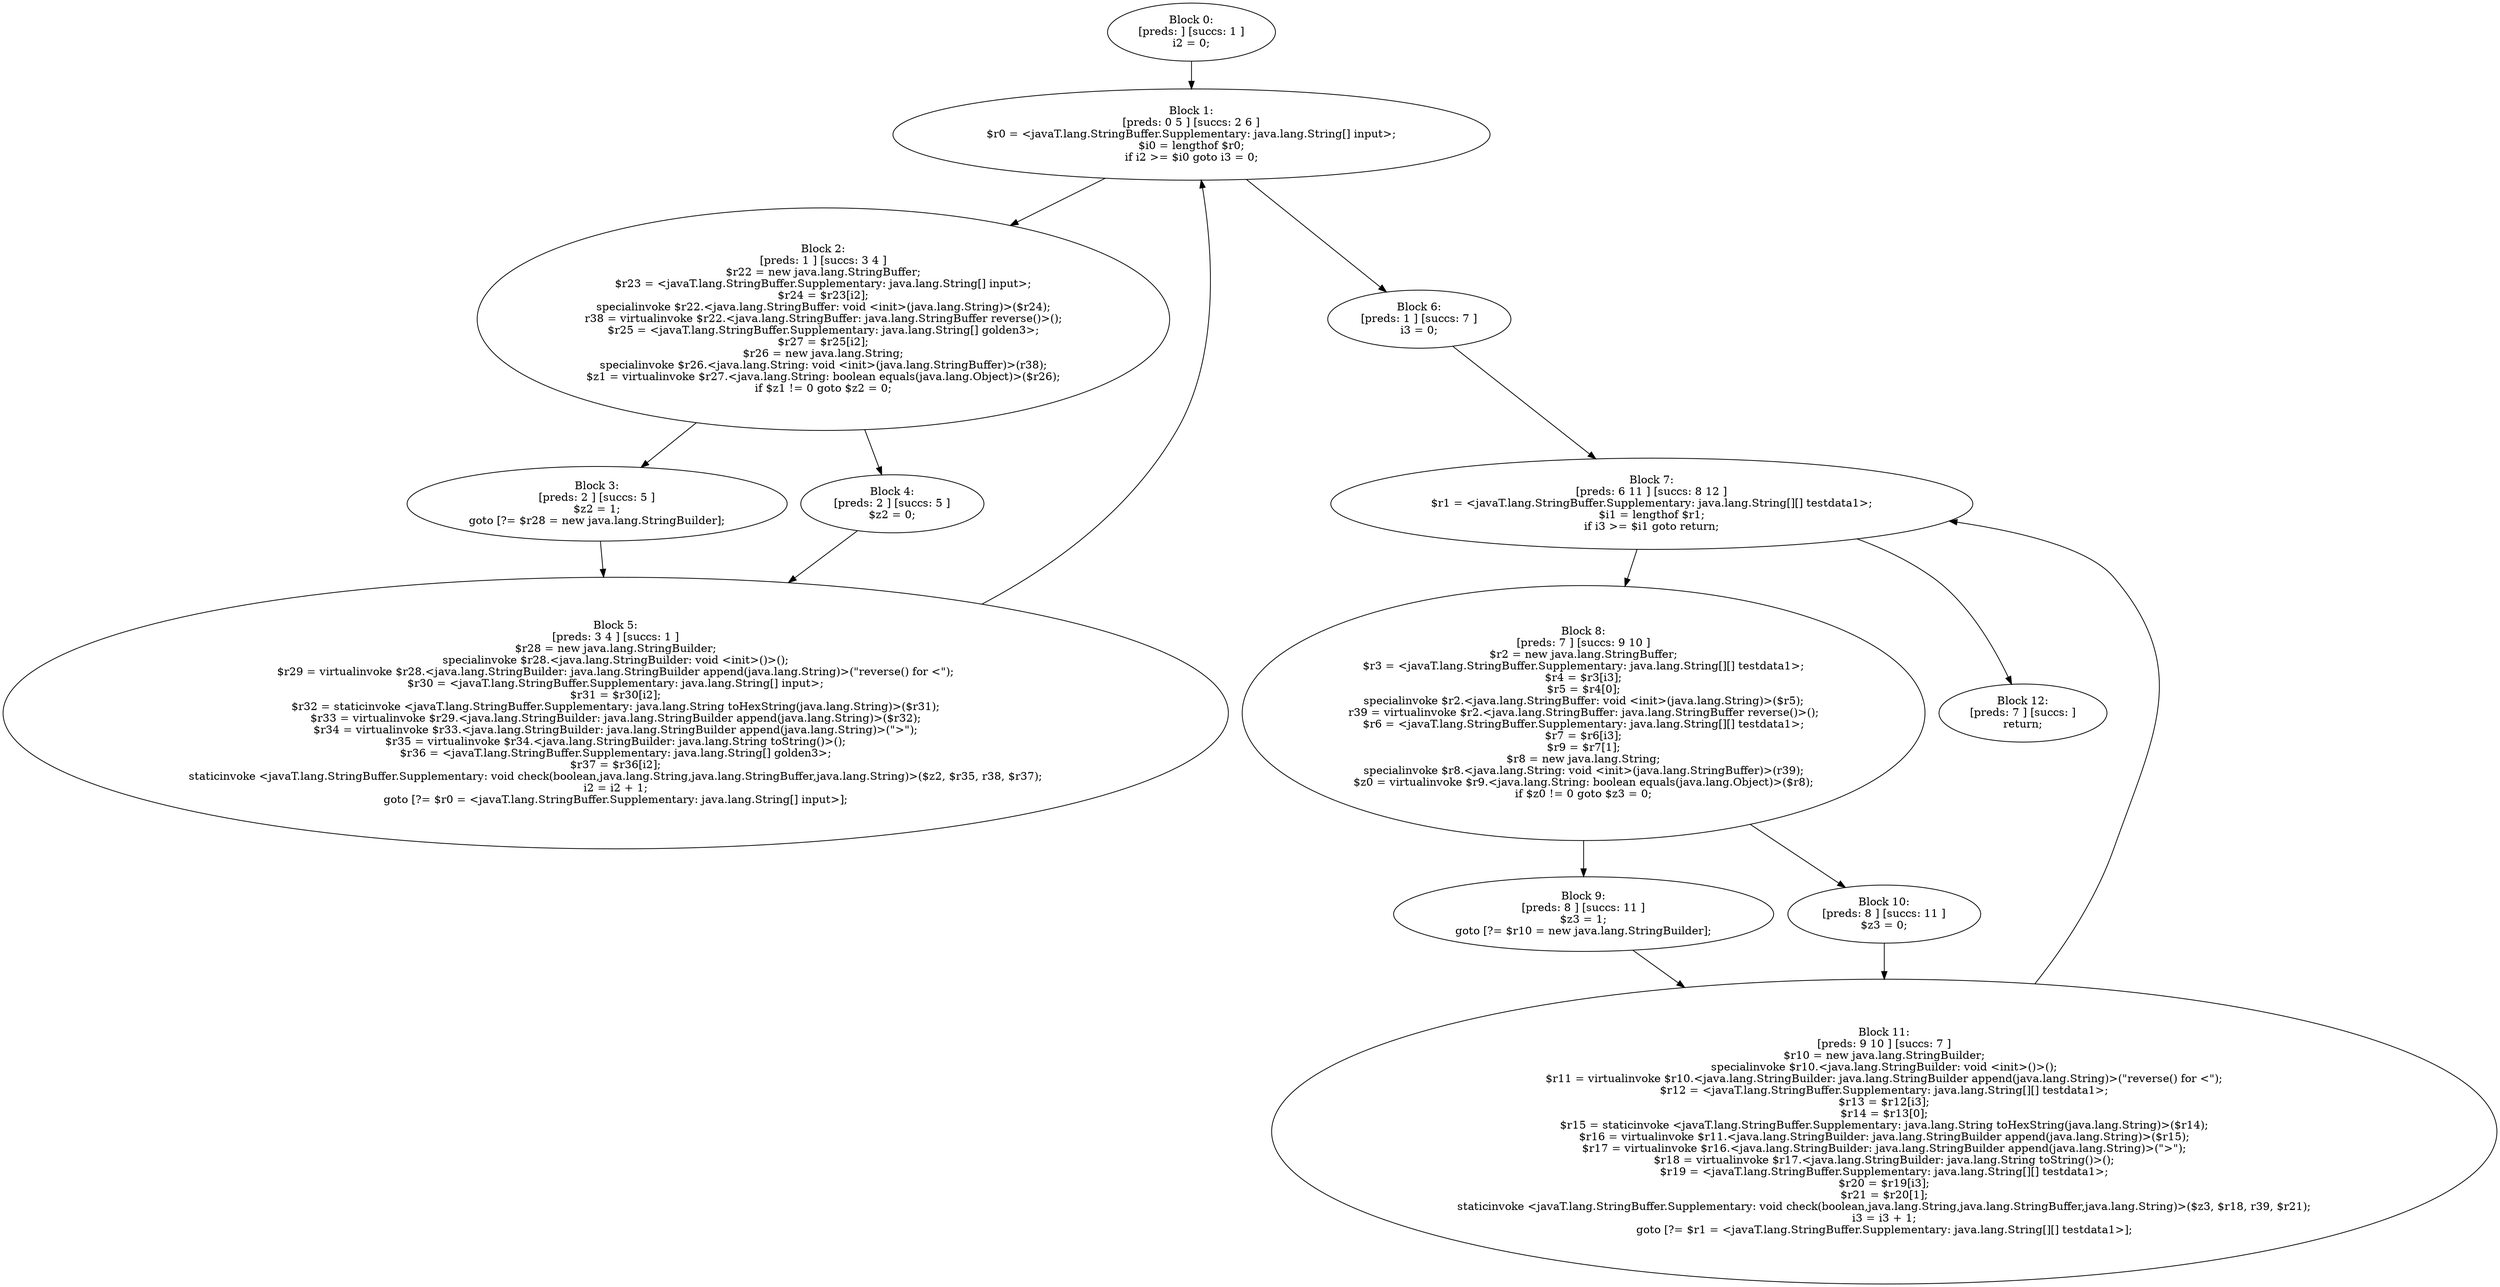 digraph "unitGraph" {
    "Block 0:
[preds: ] [succs: 1 ]
i2 = 0;
"
    "Block 1:
[preds: 0 5 ] [succs: 2 6 ]
$r0 = <javaT.lang.StringBuffer.Supplementary: java.lang.String[] input>;
$i0 = lengthof $r0;
if i2 >= $i0 goto i3 = 0;
"
    "Block 2:
[preds: 1 ] [succs: 3 4 ]
$r22 = new java.lang.StringBuffer;
$r23 = <javaT.lang.StringBuffer.Supplementary: java.lang.String[] input>;
$r24 = $r23[i2];
specialinvoke $r22.<java.lang.StringBuffer: void <init>(java.lang.String)>($r24);
r38 = virtualinvoke $r22.<java.lang.StringBuffer: java.lang.StringBuffer reverse()>();
$r25 = <javaT.lang.StringBuffer.Supplementary: java.lang.String[] golden3>;
$r27 = $r25[i2];
$r26 = new java.lang.String;
specialinvoke $r26.<java.lang.String: void <init>(java.lang.StringBuffer)>(r38);
$z1 = virtualinvoke $r27.<java.lang.String: boolean equals(java.lang.Object)>($r26);
if $z1 != 0 goto $z2 = 0;
"
    "Block 3:
[preds: 2 ] [succs: 5 ]
$z2 = 1;
goto [?= $r28 = new java.lang.StringBuilder];
"
    "Block 4:
[preds: 2 ] [succs: 5 ]
$z2 = 0;
"
    "Block 5:
[preds: 3 4 ] [succs: 1 ]
$r28 = new java.lang.StringBuilder;
specialinvoke $r28.<java.lang.StringBuilder: void <init>()>();
$r29 = virtualinvoke $r28.<java.lang.StringBuilder: java.lang.StringBuilder append(java.lang.String)>(\"reverse() for <\");
$r30 = <javaT.lang.StringBuffer.Supplementary: java.lang.String[] input>;
$r31 = $r30[i2];
$r32 = staticinvoke <javaT.lang.StringBuffer.Supplementary: java.lang.String toHexString(java.lang.String)>($r31);
$r33 = virtualinvoke $r29.<java.lang.StringBuilder: java.lang.StringBuilder append(java.lang.String)>($r32);
$r34 = virtualinvoke $r33.<java.lang.StringBuilder: java.lang.StringBuilder append(java.lang.String)>(\">\");
$r35 = virtualinvoke $r34.<java.lang.StringBuilder: java.lang.String toString()>();
$r36 = <javaT.lang.StringBuffer.Supplementary: java.lang.String[] golden3>;
$r37 = $r36[i2];
staticinvoke <javaT.lang.StringBuffer.Supplementary: void check(boolean,java.lang.String,java.lang.StringBuffer,java.lang.String)>($z2, $r35, r38, $r37);
i2 = i2 + 1;
goto [?= $r0 = <javaT.lang.StringBuffer.Supplementary: java.lang.String[] input>];
"
    "Block 6:
[preds: 1 ] [succs: 7 ]
i3 = 0;
"
    "Block 7:
[preds: 6 11 ] [succs: 8 12 ]
$r1 = <javaT.lang.StringBuffer.Supplementary: java.lang.String[][] testdata1>;
$i1 = lengthof $r1;
if i3 >= $i1 goto return;
"
    "Block 8:
[preds: 7 ] [succs: 9 10 ]
$r2 = new java.lang.StringBuffer;
$r3 = <javaT.lang.StringBuffer.Supplementary: java.lang.String[][] testdata1>;
$r4 = $r3[i3];
$r5 = $r4[0];
specialinvoke $r2.<java.lang.StringBuffer: void <init>(java.lang.String)>($r5);
r39 = virtualinvoke $r2.<java.lang.StringBuffer: java.lang.StringBuffer reverse()>();
$r6 = <javaT.lang.StringBuffer.Supplementary: java.lang.String[][] testdata1>;
$r7 = $r6[i3];
$r9 = $r7[1];
$r8 = new java.lang.String;
specialinvoke $r8.<java.lang.String: void <init>(java.lang.StringBuffer)>(r39);
$z0 = virtualinvoke $r9.<java.lang.String: boolean equals(java.lang.Object)>($r8);
if $z0 != 0 goto $z3 = 0;
"
    "Block 9:
[preds: 8 ] [succs: 11 ]
$z3 = 1;
goto [?= $r10 = new java.lang.StringBuilder];
"
    "Block 10:
[preds: 8 ] [succs: 11 ]
$z3 = 0;
"
    "Block 11:
[preds: 9 10 ] [succs: 7 ]
$r10 = new java.lang.StringBuilder;
specialinvoke $r10.<java.lang.StringBuilder: void <init>()>();
$r11 = virtualinvoke $r10.<java.lang.StringBuilder: java.lang.StringBuilder append(java.lang.String)>(\"reverse() for <\");
$r12 = <javaT.lang.StringBuffer.Supplementary: java.lang.String[][] testdata1>;
$r13 = $r12[i3];
$r14 = $r13[0];
$r15 = staticinvoke <javaT.lang.StringBuffer.Supplementary: java.lang.String toHexString(java.lang.String)>($r14);
$r16 = virtualinvoke $r11.<java.lang.StringBuilder: java.lang.StringBuilder append(java.lang.String)>($r15);
$r17 = virtualinvoke $r16.<java.lang.StringBuilder: java.lang.StringBuilder append(java.lang.String)>(\">\");
$r18 = virtualinvoke $r17.<java.lang.StringBuilder: java.lang.String toString()>();
$r19 = <javaT.lang.StringBuffer.Supplementary: java.lang.String[][] testdata1>;
$r20 = $r19[i3];
$r21 = $r20[1];
staticinvoke <javaT.lang.StringBuffer.Supplementary: void check(boolean,java.lang.String,java.lang.StringBuffer,java.lang.String)>($z3, $r18, r39, $r21);
i3 = i3 + 1;
goto [?= $r1 = <javaT.lang.StringBuffer.Supplementary: java.lang.String[][] testdata1>];
"
    "Block 12:
[preds: 7 ] [succs: ]
return;
"
    "Block 0:
[preds: ] [succs: 1 ]
i2 = 0;
"->"Block 1:
[preds: 0 5 ] [succs: 2 6 ]
$r0 = <javaT.lang.StringBuffer.Supplementary: java.lang.String[] input>;
$i0 = lengthof $r0;
if i2 >= $i0 goto i3 = 0;
";
    "Block 1:
[preds: 0 5 ] [succs: 2 6 ]
$r0 = <javaT.lang.StringBuffer.Supplementary: java.lang.String[] input>;
$i0 = lengthof $r0;
if i2 >= $i0 goto i3 = 0;
"->"Block 2:
[preds: 1 ] [succs: 3 4 ]
$r22 = new java.lang.StringBuffer;
$r23 = <javaT.lang.StringBuffer.Supplementary: java.lang.String[] input>;
$r24 = $r23[i2];
specialinvoke $r22.<java.lang.StringBuffer: void <init>(java.lang.String)>($r24);
r38 = virtualinvoke $r22.<java.lang.StringBuffer: java.lang.StringBuffer reverse()>();
$r25 = <javaT.lang.StringBuffer.Supplementary: java.lang.String[] golden3>;
$r27 = $r25[i2];
$r26 = new java.lang.String;
specialinvoke $r26.<java.lang.String: void <init>(java.lang.StringBuffer)>(r38);
$z1 = virtualinvoke $r27.<java.lang.String: boolean equals(java.lang.Object)>($r26);
if $z1 != 0 goto $z2 = 0;
";
    "Block 1:
[preds: 0 5 ] [succs: 2 6 ]
$r0 = <javaT.lang.StringBuffer.Supplementary: java.lang.String[] input>;
$i0 = lengthof $r0;
if i2 >= $i0 goto i3 = 0;
"->"Block 6:
[preds: 1 ] [succs: 7 ]
i3 = 0;
";
    "Block 2:
[preds: 1 ] [succs: 3 4 ]
$r22 = new java.lang.StringBuffer;
$r23 = <javaT.lang.StringBuffer.Supplementary: java.lang.String[] input>;
$r24 = $r23[i2];
specialinvoke $r22.<java.lang.StringBuffer: void <init>(java.lang.String)>($r24);
r38 = virtualinvoke $r22.<java.lang.StringBuffer: java.lang.StringBuffer reverse()>();
$r25 = <javaT.lang.StringBuffer.Supplementary: java.lang.String[] golden3>;
$r27 = $r25[i2];
$r26 = new java.lang.String;
specialinvoke $r26.<java.lang.String: void <init>(java.lang.StringBuffer)>(r38);
$z1 = virtualinvoke $r27.<java.lang.String: boolean equals(java.lang.Object)>($r26);
if $z1 != 0 goto $z2 = 0;
"->"Block 3:
[preds: 2 ] [succs: 5 ]
$z2 = 1;
goto [?= $r28 = new java.lang.StringBuilder];
";
    "Block 2:
[preds: 1 ] [succs: 3 4 ]
$r22 = new java.lang.StringBuffer;
$r23 = <javaT.lang.StringBuffer.Supplementary: java.lang.String[] input>;
$r24 = $r23[i2];
specialinvoke $r22.<java.lang.StringBuffer: void <init>(java.lang.String)>($r24);
r38 = virtualinvoke $r22.<java.lang.StringBuffer: java.lang.StringBuffer reverse()>();
$r25 = <javaT.lang.StringBuffer.Supplementary: java.lang.String[] golden3>;
$r27 = $r25[i2];
$r26 = new java.lang.String;
specialinvoke $r26.<java.lang.String: void <init>(java.lang.StringBuffer)>(r38);
$z1 = virtualinvoke $r27.<java.lang.String: boolean equals(java.lang.Object)>($r26);
if $z1 != 0 goto $z2 = 0;
"->"Block 4:
[preds: 2 ] [succs: 5 ]
$z2 = 0;
";
    "Block 3:
[preds: 2 ] [succs: 5 ]
$z2 = 1;
goto [?= $r28 = new java.lang.StringBuilder];
"->"Block 5:
[preds: 3 4 ] [succs: 1 ]
$r28 = new java.lang.StringBuilder;
specialinvoke $r28.<java.lang.StringBuilder: void <init>()>();
$r29 = virtualinvoke $r28.<java.lang.StringBuilder: java.lang.StringBuilder append(java.lang.String)>(\"reverse() for <\");
$r30 = <javaT.lang.StringBuffer.Supplementary: java.lang.String[] input>;
$r31 = $r30[i2];
$r32 = staticinvoke <javaT.lang.StringBuffer.Supplementary: java.lang.String toHexString(java.lang.String)>($r31);
$r33 = virtualinvoke $r29.<java.lang.StringBuilder: java.lang.StringBuilder append(java.lang.String)>($r32);
$r34 = virtualinvoke $r33.<java.lang.StringBuilder: java.lang.StringBuilder append(java.lang.String)>(\">\");
$r35 = virtualinvoke $r34.<java.lang.StringBuilder: java.lang.String toString()>();
$r36 = <javaT.lang.StringBuffer.Supplementary: java.lang.String[] golden3>;
$r37 = $r36[i2];
staticinvoke <javaT.lang.StringBuffer.Supplementary: void check(boolean,java.lang.String,java.lang.StringBuffer,java.lang.String)>($z2, $r35, r38, $r37);
i2 = i2 + 1;
goto [?= $r0 = <javaT.lang.StringBuffer.Supplementary: java.lang.String[] input>];
";
    "Block 4:
[preds: 2 ] [succs: 5 ]
$z2 = 0;
"->"Block 5:
[preds: 3 4 ] [succs: 1 ]
$r28 = new java.lang.StringBuilder;
specialinvoke $r28.<java.lang.StringBuilder: void <init>()>();
$r29 = virtualinvoke $r28.<java.lang.StringBuilder: java.lang.StringBuilder append(java.lang.String)>(\"reverse() for <\");
$r30 = <javaT.lang.StringBuffer.Supplementary: java.lang.String[] input>;
$r31 = $r30[i2];
$r32 = staticinvoke <javaT.lang.StringBuffer.Supplementary: java.lang.String toHexString(java.lang.String)>($r31);
$r33 = virtualinvoke $r29.<java.lang.StringBuilder: java.lang.StringBuilder append(java.lang.String)>($r32);
$r34 = virtualinvoke $r33.<java.lang.StringBuilder: java.lang.StringBuilder append(java.lang.String)>(\">\");
$r35 = virtualinvoke $r34.<java.lang.StringBuilder: java.lang.String toString()>();
$r36 = <javaT.lang.StringBuffer.Supplementary: java.lang.String[] golden3>;
$r37 = $r36[i2];
staticinvoke <javaT.lang.StringBuffer.Supplementary: void check(boolean,java.lang.String,java.lang.StringBuffer,java.lang.String)>($z2, $r35, r38, $r37);
i2 = i2 + 1;
goto [?= $r0 = <javaT.lang.StringBuffer.Supplementary: java.lang.String[] input>];
";
    "Block 5:
[preds: 3 4 ] [succs: 1 ]
$r28 = new java.lang.StringBuilder;
specialinvoke $r28.<java.lang.StringBuilder: void <init>()>();
$r29 = virtualinvoke $r28.<java.lang.StringBuilder: java.lang.StringBuilder append(java.lang.String)>(\"reverse() for <\");
$r30 = <javaT.lang.StringBuffer.Supplementary: java.lang.String[] input>;
$r31 = $r30[i2];
$r32 = staticinvoke <javaT.lang.StringBuffer.Supplementary: java.lang.String toHexString(java.lang.String)>($r31);
$r33 = virtualinvoke $r29.<java.lang.StringBuilder: java.lang.StringBuilder append(java.lang.String)>($r32);
$r34 = virtualinvoke $r33.<java.lang.StringBuilder: java.lang.StringBuilder append(java.lang.String)>(\">\");
$r35 = virtualinvoke $r34.<java.lang.StringBuilder: java.lang.String toString()>();
$r36 = <javaT.lang.StringBuffer.Supplementary: java.lang.String[] golden3>;
$r37 = $r36[i2];
staticinvoke <javaT.lang.StringBuffer.Supplementary: void check(boolean,java.lang.String,java.lang.StringBuffer,java.lang.String)>($z2, $r35, r38, $r37);
i2 = i2 + 1;
goto [?= $r0 = <javaT.lang.StringBuffer.Supplementary: java.lang.String[] input>];
"->"Block 1:
[preds: 0 5 ] [succs: 2 6 ]
$r0 = <javaT.lang.StringBuffer.Supplementary: java.lang.String[] input>;
$i0 = lengthof $r0;
if i2 >= $i0 goto i3 = 0;
";
    "Block 6:
[preds: 1 ] [succs: 7 ]
i3 = 0;
"->"Block 7:
[preds: 6 11 ] [succs: 8 12 ]
$r1 = <javaT.lang.StringBuffer.Supplementary: java.lang.String[][] testdata1>;
$i1 = lengthof $r1;
if i3 >= $i1 goto return;
";
    "Block 7:
[preds: 6 11 ] [succs: 8 12 ]
$r1 = <javaT.lang.StringBuffer.Supplementary: java.lang.String[][] testdata1>;
$i1 = lengthof $r1;
if i3 >= $i1 goto return;
"->"Block 8:
[preds: 7 ] [succs: 9 10 ]
$r2 = new java.lang.StringBuffer;
$r3 = <javaT.lang.StringBuffer.Supplementary: java.lang.String[][] testdata1>;
$r4 = $r3[i3];
$r5 = $r4[0];
specialinvoke $r2.<java.lang.StringBuffer: void <init>(java.lang.String)>($r5);
r39 = virtualinvoke $r2.<java.lang.StringBuffer: java.lang.StringBuffer reverse()>();
$r6 = <javaT.lang.StringBuffer.Supplementary: java.lang.String[][] testdata1>;
$r7 = $r6[i3];
$r9 = $r7[1];
$r8 = new java.lang.String;
specialinvoke $r8.<java.lang.String: void <init>(java.lang.StringBuffer)>(r39);
$z0 = virtualinvoke $r9.<java.lang.String: boolean equals(java.lang.Object)>($r8);
if $z0 != 0 goto $z3 = 0;
";
    "Block 7:
[preds: 6 11 ] [succs: 8 12 ]
$r1 = <javaT.lang.StringBuffer.Supplementary: java.lang.String[][] testdata1>;
$i1 = lengthof $r1;
if i3 >= $i1 goto return;
"->"Block 12:
[preds: 7 ] [succs: ]
return;
";
    "Block 8:
[preds: 7 ] [succs: 9 10 ]
$r2 = new java.lang.StringBuffer;
$r3 = <javaT.lang.StringBuffer.Supplementary: java.lang.String[][] testdata1>;
$r4 = $r3[i3];
$r5 = $r4[0];
specialinvoke $r2.<java.lang.StringBuffer: void <init>(java.lang.String)>($r5);
r39 = virtualinvoke $r2.<java.lang.StringBuffer: java.lang.StringBuffer reverse()>();
$r6 = <javaT.lang.StringBuffer.Supplementary: java.lang.String[][] testdata1>;
$r7 = $r6[i3];
$r9 = $r7[1];
$r8 = new java.lang.String;
specialinvoke $r8.<java.lang.String: void <init>(java.lang.StringBuffer)>(r39);
$z0 = virtualinvoke $r9.<java.lang.String: boolean equals(java.lang.Object)>($r8);
if $z0 != 0 goto $z3 = 0;
"->"Block 9:
[preds: 8 ] [succs: 11 ]
$z3 = 1;
goto [?= $r10 = new java.lang.StringBuilder];
";
    "Block 8:
[preds: 7 ] [succs: 9 10 ]
$r2 = new java.lang.StringBuffer;
$r3 = <javaT.lang.StringBuffer.Supplementary: java.lang.String[][] testdata1>;
$r4 = $r3[i3];
$r5 = $r4[0];
specialinvoke $r2.<java.lang.StringBuffer: void <init>(java.lang.String)>($r5);
r39 = virtualinvoke $r2.<java.lang.StringBuffer: java.lang.StringBuffer reverse()>();
$r6 = <javaT.lang.StringBuffer.Supplementary: java.lang.String[][] testdata1>;
$r7 = $r6[i3];
$r9 = $r7[1];
$r8 = new java.lang.String;
specialinvoke $r8.<java.lang.String: void <init>(java.lang.StringBuffer)>(r39);
$z0 = virtualinvoke $r9.<java.lang.String: boolean equals(java.lang.Object)>($r8);
if $z0 != 0 goto $z3 = 0;
"->"Block 10:
[preds: 8 ] [succs: 11 ]
$z3 = 0;
";
    "Block 9:
[preds: 8 ] [succs: 11 ]
$z3 = 1;
goto [?= $r10 = new java.lang.StringBuilder];
"->"Block 11:
[preds: 9 10 ] [succs: 7 ]
$r10 = new java.lang.StringBuilder;
specialinvoke $r10.<java.lang.StringBuilder: void <init>()>();
$r11 = virtualinvoke $r10.<java.lang.StringBuilder: java.lang.StringBuilder append(java.lang.String)>(\"reverse() for <\");
$r12 = <javaT.lang.StringBuffer.Supplementary: java.lang.String[][] testdata1>;
$r13 = $r12[i3];
$r14 = $r13[0];
$r15 = staticinvoke <javaT.lang.StringBuffer.Supplementary: java.lang.String toHexString(java.lang.String)>($r14);
$r16 = virtualinvoke $r11.<java.lang.StringBuilder: java.lang.StringBuilder append(java.lang.String)>($r15);
$r17 = virtualinvoke $r16.<java.lang.StringBuilder: java.lang.StringBuilder append(java.lang.String)>(\">\");
$r18 = virtualinvoke $r17.<java.lang.StringBuilder: java.lang.String toString()>();
$r19 = <javaT.lang.StringBuffer.Supplementary: java.lang.String[][] testdata1>;
$r20 = $r19[i3];
$r21 = $r20[1];
staticinvoke <javaT.lang.StringBuffer.Supplementary: void check(boolean,java.lang.String,java.lang.StringBuffer,java.lang.String)>($z3, $r18, r39, $r21);
i3 = i3 + 1;
goto [?= $r1 = <javaT.lang.StringBuffer.Supplementary: java.lang.String[][] testdata1>];
";
    "Block 10:
[preds: 8 ] [succs: 11 ]
$z3 = 0;
"->"Block 11:
[preds: 9 10 ] [succs: 7 ]
$r10 = new java.lang.StringBuilder;
specialinvoke $r10.<java.lang.StringBuilder: void <init>()>();
$r11 = virtualinvoke $r10.<java.lang.StringBuilder: java.lang.StringBuilder append(java.lang.String)>(\"reverse() for <\");
$r12 = <javaT.lang.StringBuffer.Supplementary: java.lang.String[][] testdata1>;
$r13 = $r12[i3];
$r14 = $r13[0];
$r15 = staticinvoke <javaT.lang.StringBuffer.Supplementary: java.lang.String toHexString(java.lang.String)>($r14);
$r16 = virtualinvoke $r11.<java.lang.StringBuilder: java.lang.StringBuilder append(java.lang.String)>($r15);
$r17 = virtualinvoke $r16.<java.lang.StringBuilder: java.lang.StringBuilder append(java.lang.String)>(\">\");
$r18 = virtualinvoke $r17.<java.lang.StringBuilder: java.lang.String toString()>();
$r19 = <javaT.lang.StringBuffer.Supplementary: java.lang.String[][] testdata1>;
$r20 = $r19[i3];
$r21 = $r20[1];
staticinvoke <javaT.lang.StringBuffer.Supplementary: void check(boolean,java.lang.String,java.lang.StringBuffer,java.lang.String)>($z3, $r18, r39, $r21);
i3 = i3 + 1;
goto [?= $r1 = <javaT.lang.StringBuffer.Supplementary: java.lang.String[][] testdata1>];
";
    "Block 11:
[preds: 9 10 ] [succs: 7 ]
$r10 = new java.lang.StringBuilder;
specialinvoke $r10.<java.lang.StringBuilder: void <init>()>();
$r11 = virtualinvoke $r10.<java.lang.StringBuilder: java.lang.StringBuilder append(java.lang.String)>(\"reverse() for <\");
$r12 = <javaT.lang.StringBuffer.Supplementary: java.lang.String[][] testdata1>;
$r13 = $r12[i3];
$r14 = $r13[0];
$r15 = staticinvoke <javaT.lang.StringBuffer.Supplementary: java.lang.String toHexString(java.lang.String)>($r14);
$r16 = virtualinvoke $r11.<java.lang.StringBuilder: java.lang.StringBuilder append(java.lang.String)>($r15);
$r17 = virtualinvoke $r16.<java.lang.StringBuilder: java.lang.StringBuilder append(java.lang.String)>(\">\");
$r18 = virtualinvoke $r17.<java.lang.StringBuilder: java.lang.String toString()>();
$r19 = <javaT.lang.StringBuffer.Supplementary: java.lang.String[][] testdata1>;
$r20 = $r19[i3];
$r21 = $r20[1];
staticinvoke <javaT.lang.StringBuffer.Supplementary: void check(boolean,java.lang.String,java.lang.StringBuffer,java.lang.String)>($z3, $r18, r39, $r21);
i3 = i3 + 1;
goto [?= $r1 = <javaT.lang.StringBuffer.Supplementary: java.lang.String[][] testdata1>];
"->"Block 7:
[preds: 6 11 ] [succs: 8 12 ]
$r1 = <javaT.lang.StringBuffer.Supplementary: java.lang.String[][] testdata1>;
$i1 = lengthof $r1;
if i3 >= $i1 goto return;
";
}
